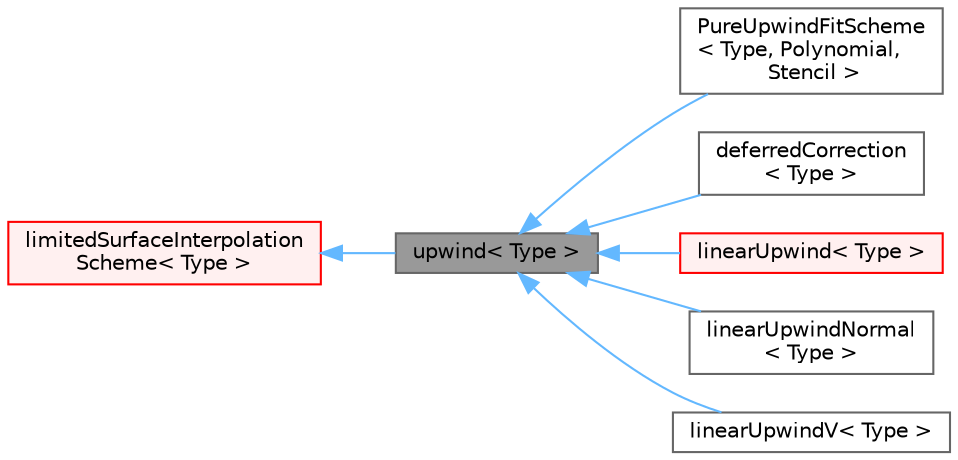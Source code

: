 digraph "upwind&lt; Type &gt;"
{
 // LATEX_PDF_SIZE
  bgcolor="transparent";
  edge [fontname=Helvetica,fontsize=10,labelfontname=Helvetica,labelfontsize=10];
  node [fontname=Helvetica,fontsize=10,shape=box,height=0.2,width=0.4];
  rankdir="LR";
  Node1 [id="Node000001",label="upwind\< Type \>",height=0.2,width=0.4,color="gray40", fillcolor="grey60", style="filled", fontcolor="black",tooltip="Upwind differencing scheme class."];
  Node2 -> Node1 [id="edge1_Node000001_Node000002",dir="back",color="steelblue1",style="solid",tooltip=" "];
  Node2 [id="Node000002",label="limitedSurfaceInterpolation\lScheme\< Type \>",height=0.2,width=0.4,color="red", fillcolor="#FFF0F0", style="filled",URL="$classFoam_1_1limitedSurfaceInterpolationScheme.html",tooltip="Abstract base class for limited surface interpolation schemes."];
  Node1 -> Node5 [id="edge2_Node000001_Node000005",dir="back",color="steelblue1",style="solid",tooltip=" "];
  Node5 [id="Node000005",label="PureUpwindFitScheme\l\< Type, Polynomial,\l Stencil \>",height=0.2,width=0.4,color="gray40", fillcolor="white", style="filled",URL="$classFoam_1_1PureUpwindFitScheme.html",tooltip="Upwind biased fit surface interpolation scheme that applies an explicit correction to upwind."];
  Node1 -> Node6 [id="edge3_Node000001_Node000006",dir="back",color="steelblue1",style="solid",tooltip=" "];
  Node6 [id="Node000006",label="deferredCorrection\l\< Type \>",height=0.2,width=0.4,color="gray40", fillcolor="white", style="filled",URL="$classFoam_1_1deferredCorrection.html",tooltip="Deferred correction interpolation scheme wrapper around a run-time selectable base scheme."];
  Node1 -> Node7 [id="edge4_Node000001_Node000007",dir="back",color="steelblue1",style="solid",tooltip=" "];
  Node7 [id="Node000007",label="linearUpwind\< Type \>",height=0.2,width=0.4,color="red", fillcolor="#FFF0F0", style="filled",URL="$classFoam_1_1linearUpwind.html",tooltip="linearUpwind interpolation scheme class derived from upwind and returns upwind weighting factors and ..."];
  Node1 -> Node9 [id="edge5_Node000001_Node000009",dir="back",color="steelblue1",style="solid",tooltip=" "];
  Node9 [id="Node000009",label="linearUpwindNormal\l\< Type \>",height=0.2,width=0.4,color="gray40", fillcolor="white", style="filled",URL="$classFoam_1_1linearUpwindNormal.html",tooltip="linearUpwindNormal interpolation scheme class derived from upwind and returns upwind weighting factor..."];
  Node1 -> Node10 [id="edge6_Node000001_Node000010",dir="back",color="steelblue1",style="solid",tooltip=" "];
  Node10 [id="Node000010",label="linearUpwindV\< Type \>",height=0.2,width=0.4,color="gray40", fillcolor="white", style="filled",URL="$classFoam_1_1linearUpwindV.html",tooltip="linearUpwindV interpolation scheme class derived from upwind and returns upwind weighting factors but..."];
}
